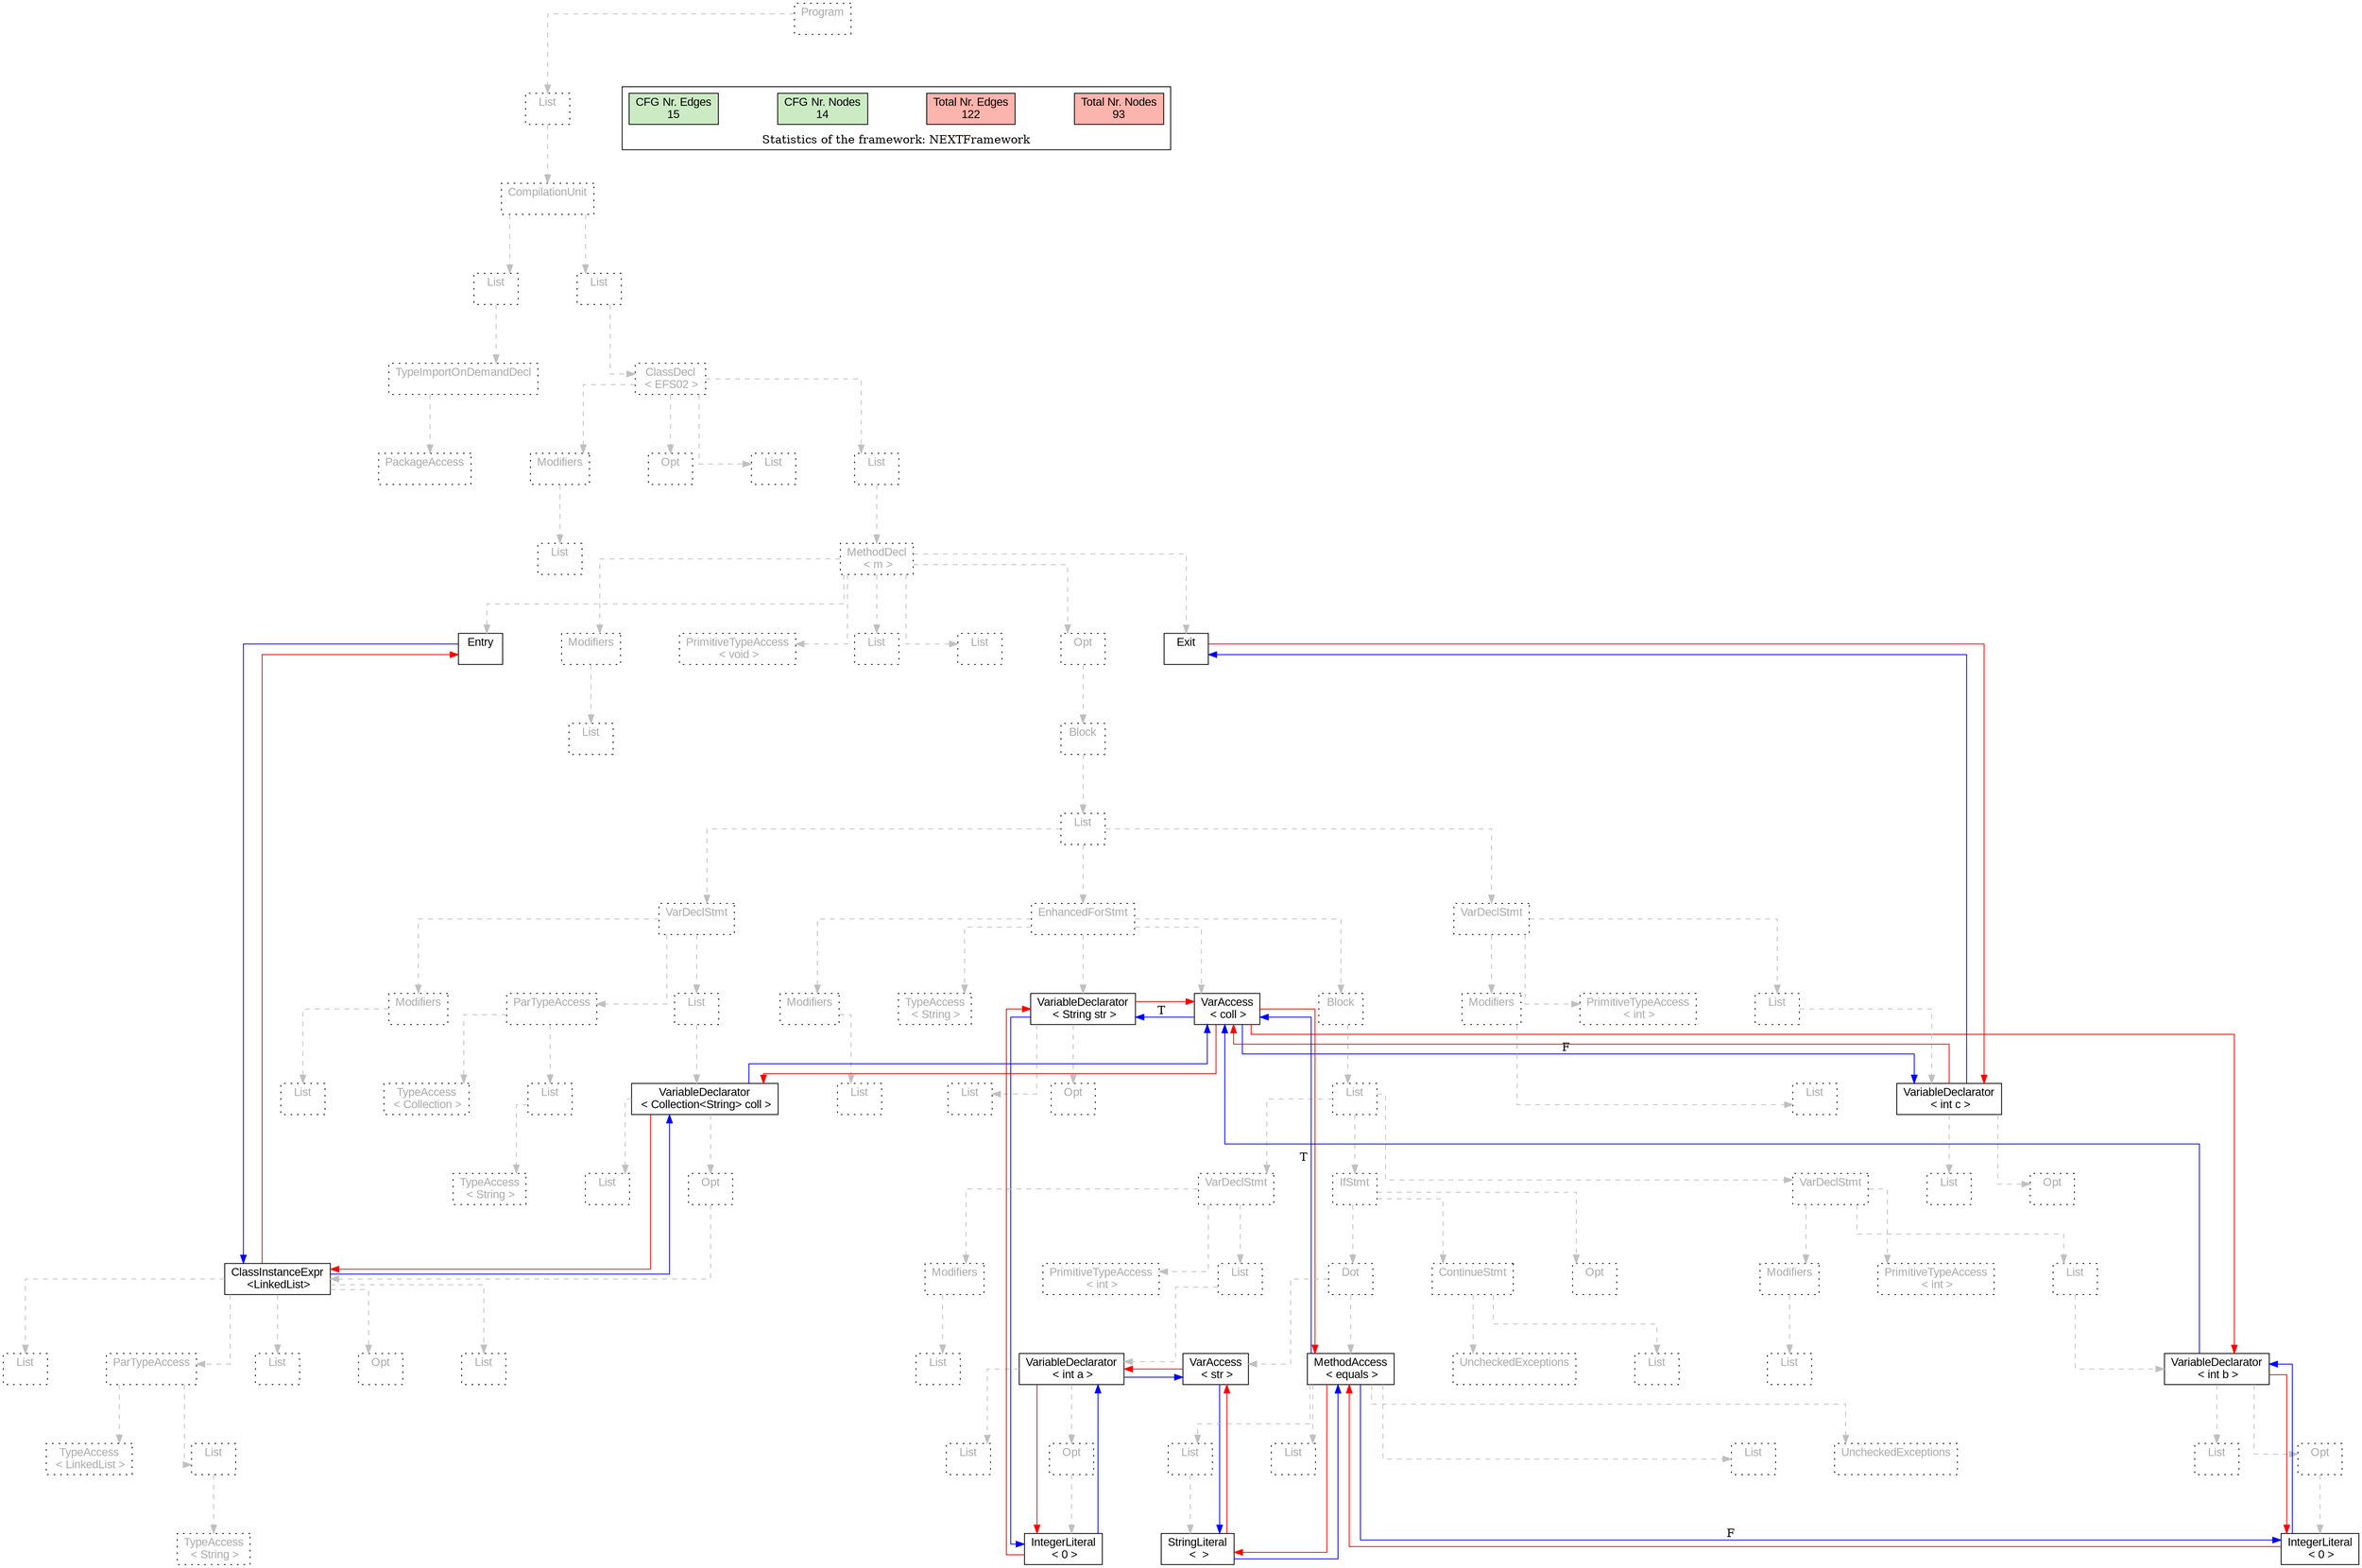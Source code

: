 digraph G {
graph [splines=ortho, nodesep="1", ranksep="1"]
node [shape=rect, fontname=Arial];
{ rank = same; "Program[0]"}
{ rank = same; "List[1]"}
{ rank = same; "CompilationUnit[2]"}
{ rank = same; "List[3]"; "List[6]"}
{ rank = same; "TypeImportOnDemandDecl[4]"; "ClassDecl[7]"}
{ rank = same; "PackageAccess[5]"; "Modifiers[8]"; "Opt[10]"; "List[11]"; "List[12]"}
{ rank = same; "List[9]"; "MethodDecl[13]"}
{ rank = same; "Entry[14]"; "Modifiers[15]"; "PrimitiveTypeAccess[17]"; "List[18]"; "List[19]"; "Opt[20]"; "Exit[21]"}
{ rank = same; "List[16]"; "Block[21]"}
{ rank = same; "List[22]"}
{ rank = same; "VarDeclStmt[23]"; "EnhancedForStmt[43]"; "VarDeclStmt[84]"}
{ rank = same; "Modifiers[24]"; "ParTypeAccess[26]"; "List[30]"; "Modifiers[44]"; "TypeAccess[46]"; "VariableDeclarator[47]"; "VarAccess[50]"; "Block[51]"; "Modifiers[85]"; "PrimitiveTypeAccess[87]"; "List[88]"}
{ rank = same; "List[25]"; "TypeAccess[27]"; "List[28]"; "VariableDeclarator[31]"; "List[45]"; "List[48]"; "Opt[49]"; "List[52]"; "List[86]"; "VariableDeclarator[89]"}
{ rank = same; "TypeAccess[29]"; "List[32]"; "Opt[33]"; "VarDeclStmt[53]"; "IfStmt[62]"; "VarDeclStmt[75]"; "List[90]"; "Opt[91]"}
{ rank = same; "ClassInstanceExpr[34]"; "Modifiers[54]"; "PrimitiveTypeAccess[56]"; "List[57]"; "Dot[63]"; "ContinueStmt[71]"; "Opt[74]"; "Modifiers[76]"; "PrimitiveTypeAccess[78]"; "List[79]"}
{ rank = same; "ParTypeAccess[35]"; "List[39]"; "Opt[40]"; "List[41]"; "List[42]"; "List[55]"; "VariableDeclarator[58]"; "VarAccess[64]"; "MethodAccess[65]"; "List[73]"; "UncheckedExceptions[72]"; "List[77]"; "VariableDeclarator[80]"}
{ rank = same; "TypeAccess[36]"; "List[37]"; "List[59]"; "Opt[60]"; "List[67]"; "List[69]"; "List[70]"; "UncheckedExceptions[66]"; "List[81]"; "Opt[82]"}
{ rank = same; "TypeAccess[38]"; "IntegerLiteral[61]"; "StringLiteral[68]"; "IntegerLiteral[83]"}
"Program[0]" [label="Program\n ", style= dotted   fillcolor="#eeeeee" fontcolor="#aaaaaa"  ]
"List[1]" [label="List\n ", style= dotted   fillcolor="#eeeeee" fontcolor="#aaaaaa"  ]
"CompilationUnit[2]" [label="CompilationUnit\n ", style= dotted   fillcolor="#eeeeee" fontcolor="#aaaaaa"  ]
"List[3]" [label="List\n ", style= dotted   fillcolor="#eeeeee" fontcolor="#aaaaaa"  ]
"TypeImportOnDemandDecl[4]" [label="TypeImportOnDemandDecl\n ", style= dotted   fillcolor="#eeeeee" fontcolor="#aaaaaa"  ]
"PackageAccess[5]" [label="PackageAccess\n ", style= dotted   fillcolor="#eeeeee" fontcolor="#aaaaaa"  ]
"List[6]" [label="List\n ", style= dotted   fillcolor="#eeeeee" fontcolor="#aaaaaa"  ]
"ClassDecl[7]" [label="ClassDecl\n < EFS02 >", style= dotted   fillcolor="#eeeeee" fontcolor="#aaaaaa"  ]
"Modifiers[8]" [label="Modifiers\n ", style= dotted   fillcolor="#eeeeee" fontcolor="#aaaaaa"  ]
"List[9]" [label="List\n ", style= dotted   fillcolor="#eeeeee" fontcolor="#aaaaaa"  ]
"Opt[10]" [label="Opt\n ", style= dotted   fillcolor="#eeeeee" fontcolor="#aaaaaa"  ]
"List[11]" [label="List\n ", style= dotted   fillcolor="#eeeeee" fontcolor="#aaaaaa"  ]
"List[12]" [label="List\n ", style= dotted   fillcolor="#eeeeee" fontcolor="#aaaaaa"  ]
"MethodDecl[13]" [label="MethodDecl\n < m >", style= dotted   fillcolor="#eeeeee" fontcolor="#aaaaaa"  ]
"Entry[14]" [label="Entry\n ", fillcolor=white   style=filled  ]
"Modifiers[15]" [label="Modifiers\n ", style= dotted   fillcolor="#eeeeee" fontcolor="#aaaaaa"  ]
"List[16]" [label="List\n ", style= dotted   fillcolor="#eeeeee" fontcolor="#aaaaaa"  ]
"PrimitiveTypeAccess[17]" [label="PrimitiveTypeAccess\n < void >", style= dotted   fillcolor="#eeeeee" fontcolor="#aaaaaa"  ]
"List[18]" [label="List\n ", style= dotted   fillcolor="#eeeeee" fontcolor="#aaaaaa"  ]
"List[19]" [label="List\n ", style= dotted   fillcolor="#eeeeee" fontcolor="#aaaaaa"  ]
"Opt[20]" [label="Opt\n ", style= dotted   fillcolor="#eeeeee" fontcolor="#aaaaaa"  ]
"Block[21]" [label="Block\n ", style= dotted   fillcolor="#eeeeee" fontcolor="#aaaaaa"  ]
"List[22]" [label="List\n ", style= dotted   fillcolor="#eeeeee" fontcolor="#aaaaaa"  ]
"VarDeclStmt[23]" [label="VarDeclStmt\n ", style= dotted   fillcolor="#eeeeee" fontcolor="#aaaaaa"  ]
"Modifiers[24]" [label="Modifiers\n ", style= dotted   fillcolor="#eeeeee" fontcolor="#aaaaaa"  ]
"List[25]" [label="List\n ", style= dotted   fillcolor="#eeeeee" fontcolor="#aaaaaa"  ]
"ParTypeAccess[26]" [label="ParTypeAccess\n ", style= dotted   fillcolor="#eeeeee" fontcolor="#aaaaaa"  ]
"TypeAccess[27]" [label="TypeAccess\n < Collection >", style= dotted   fillcolor="#eeeeee" fontcolor="#aaaaaa"  ]
"List[28]" [label="List\n ", style= dotted   fillcolor="#eeeeee" fontcolor="#aaaaaa"  ]
"TypeAccess[29]" [label="TypeAccess\n < String >", style= dotted   fillcolor="#eeeeee" fontcolor="#aaaaaa"  ]
"List[30]" [label="List\n ", style= dotted   fillcolor="#eeeeee" fontcolor="#aaaaaa"  ]
"VariableDeclarator[31]" [label="VariableDeclarator\n < Collection<String> coll >", fillcolor=white   style=filled  ]
"List[32]" [label="List\n ", style= dotted   fillcolor="#eeeeee" fontcolor="#aaaaaa"  ]
"Opt[33]" [label="Opt\n ", style= dotted   fillcolor="#eeeeee" fontcolor="#aaaaaa"  ]
"ClassInstanceExpr[34]" [label="ClassInstanceExpr\n <LinkedList>", fillcolor=white   style=filled  ]
"ParTypeAccess[35]" [label="ParTypeAccess\n ", style= dotted   fillcolor="#eeeeee" fontcolor="#aaaaaa"  ]
"TypeAccess[36]" [label="TypeAccess\n < LinkedList >", style= dotted   fillcolor="#eeeeee" fontcolor="#aaaaaa"  ]
"List[37]" [label="List\n ", style= dotted   fillcolor="#eeeeee" fontcolor="#aaaaaa"  ]
"TypeAccess[38]" [label="TypeAccess\n < String >", style= dotted   fillcolor="#eeeeee" fontcolor="#aaaaaa"  ]
"List[39]" [label="List\n ", style= dotted   fillcolor="#eeeeee" fontcolor="#aaaaaa"  ]
"Opt[40]" [label="Opt\n ", style= dotted   fillcolor="#eeeeee" fontcolor="#aaaaaa"  ]
"List[41]" [label="List\n ", style= dotted   fillcolor="#eeeeee" fontcolor="#aaaaaa"  ]
"List[42]" [label="List\n ", style= dotted   fillcolor="#eeeeee" fontcolor="#aaaaaa"  ]
"EnhancedForStmt[43]" [label="EnhancedForStmt\n ", style= dotted   fillcolor="#eeeeee" fontcolor="#aaaaaa"  ]
"Modifiers[44]" [label="Modifiers\n ", style= dotted   fillcolor="#eeeeee" fontcolor="#aaaaaa"  ]
"List[45]" [label="List\n ", style= dotted   fillcolor="#eeeeee" fontcolor="#aaaaaa"  ]
"TypeAccess[46]" [label="TypeAccess\n < String >", style= dotted   fillcolor="#eeeeee" fontcolor="#aaaaaa"  ]
"VariableDeclarator[47]" [label="VariableDeclarator\n < String str >", fillcolor=white   style=filled  ]
"List[48]" [label="List\n ", style= dotted   fillcolor="#eeeeee" fontcolor="#aaaaaa"  ]
"Opt[49]" [label="Opt\n ", style= dotted   fillcolor="#eeeeee" fontcolor="#aaaaaa"  ]
"VarAccess[50]" [label="VarAccess\n < coll >", fillcolor=white   style=filled  ]
"Block[51]" [label="Block\n ", style= dotted   fillcolor="#eeeeee" fontcolor="#aaaaaa"  ]
"List[52]" [label="List\n ", style= dotted   fillcolor="#eeeeee" fontcolor="#aaaaaa"  ]
"VarDeclStmt[53]" [label="VarDeclStmt\n ", style= dotted   fillcolor="#eeeeee" fontcolor="#aaaaaa"  ]
"Modifiers[54]" [label="Modifiers\n ", style= dotted   fillcolor="#eeeeee" fontcolor="#aaaaaa"  ]
"List[55]" [label="List\n ", style= dotted   fillcolor="#eeeeee" fontcolor="#aaaaaa"  ]
"PrimitiveTypeAccess[56]" [label="PrimitiveTypeAccess\n < int >", style= dotted   fillcolor="#eeeeee" fontcolor="#aaaaaa"  ]
"List[57]" [label="List\n ", style= dotted   fillcolor="#eeeeee" fontcolor="#aaaaaa"  ]
"VariableDeclarator[58]" [label="VariableDeclarator\n < int a >", fillcolor=white   style=filled  ]
"List[59]" [label="List\n ", style= dotted   fillcolor="#eeeeee" fontcolor="#aaaaaa"  ]
"Opt[60]" [label="Opt\n ", style= dotted   fillcolor="#eeeeee" fontcolor="#aaaaaa"  ]
"IntegerLiteral[61]" [label="IntegerLiteral\n < 0 >", fillcolor=white   style=filled  ]
"IfStmt[62]" [label="IfStmt\n ", style= dotted   fillcolor="#eeeeee" fontcolor="#aaaaaa"  ]
"Dot[63]" [label="Dot\n ", style= dotted   fillcolor="#eeeeee" fontcolor="#aaaaaa"  ]
"VarAccess[64]" [label="VarAccess\n < str >", fillcolor=white   style=filled  ]
"MethodAccess[65]" [label="MethodAccess\n < equals >", fillcolor=white   style=filled  ]
"List[67]" [label="List\n ", style= dotted   fillcolor="#eeeeee" fontcolor="#aaaaaa"  ]
"StringLiteral[68]" [label="StringLiteral\n <  >", fillcolor=white   style=filled  ]
"List[69]" [label="List\n ", style= dotted   fillcolor="#eeeeee" fontcolor="#aaaaaa"  ]
"List[70]" [label="List\n ", style= dotted   fillcolor="#eeeeee" fontcolor="#aaaaaa"  ]
"UncheckedExceptions[66]" [label="UncheckedExceptions\n ", style= dotted   fillcolor="#eeeeee" fontcolor="#aaaaaa"  ]
"ContinueStmt[71]" [label="ContinueStmt\n ", style= dotted   fillcolor="#eeeeee" fontcolor="#aaaaaa"  ]
"List[73]" [label="List\n ", style= dotted   fillcolor="#eeeeee" fontcolor="#aaaaaa"  ]
"UncheckedExceptions[72]" [label="UncheckedExceptions\n ", style= dotted   fillcolor="#eeeeee" fontcolor="#aaaaaa"  ]
"Opt[74]" [label="Opt\n ", style= dotted   fillcolor="#eeeeee" fontcolor="#aaaaaa"  ]
"VarDeclStmt[75]" [label="VarDeclStmt\n ", style= dotted   fillcolor="#eeeeee" fontcolor="#aaaaaa"  ]
"Modifiers[76]" [label="Modifiers\n ", style= dotted   fillcolor="#eeeeee" fontcolor="#aaaaaa"  ]
"List[77]" [label="List\n ", style= dotted   fillcolor="#eeeeee" fontcolor="#aaaaaa"  ]
"PrimitiveTypeAccess[78]" [label="PrimitiveTypeAccess\n < int >", style= dotted   fillcolor="#eeeeee" fontcolor="#aaaaaa"  ]
"List[79]" [label="List\n ", style= dotted   fillcolor="#eeeeee" fontcolor="#aaaaaa"  ]
"VariableDeclarator[80]" [label="VariableDeclarator\n < int b >", fillcolor=white   style=filled  ]
"List[81]" [label="List\n ", style= dotted   fillcolor="#eeeeee" fontcolor="#aaaaaa"  ]
"Opt[82]" [label="Opt\n ", style= dotted   fillcolor="#eeeeee" fontcolor="#aaaaaa"  ]
"IntegerLiteral[83]" [label="IntegerLiteral\n < 0 >", fillcolor=white   style=filled  ]
"VarDeclStmt[84]" [label="VarDeclStmt\n ", style= dotted   fillcolor="#eeeeee" fontcolor="#aaaaaa"  ]
"Modifiers[85]" [label="Modifiers\n ", style= dotted   fillcolor="#eeeeee" fontcolor="#aaaaaa"  ]
"List[86]" [label="List\n ", style= dotted   fillcolor="#eeeeee" fontcolor="#aaaaaa"  ]
"PrimitiveTypeAccess[87]" [label="PrimitiveTypeAccess\n < int >", style= dotted   fillcolor="#eeeeee" fontcolor="#aaaaaa"  ]
"List[88]" [label="List\n ", style= dotted   fillcolor="#eeeeee" fontcolor="#aaaaaa"  ]
"VariableDeclarator[89]" [label="VariableDeclarator\n < int c >", fillcolor=white   style=filled  ]
"List[90]" [label="List\n ", style= dotted   fillcolor="#eeeeee" fontcolor="#aaaaaa"  ]
"Opt[91]" [label="Opt\n ", style= dotted   fillcolor="#eeeeee" fontcolor="#aaaaaa"  ]
"Exit[21]" [label="Exit\n ", fillcolor=white   style=filled  ]
"TypeImportOnDemandDecl[4]" -> "PackageAccess[5]" [style=dashed, color=gray]
"List[3]" -> "TypeImportOnDemandDecl[4]" [style=dashed, color=gray]
"CompilationUnit[2]" -> "List[3]" [style=dashed, color=gray]
"Modifiers[8]" -> "List[9]" [style=dashed, color=gray]
"ClassDecl[7]" -> "Modifiers[8]" [style=dashed, color=gray]
"ClassDecl[7]" -> "Opt[10]" [style=dashed, color=gray]
"ClassDecl[7]" -> "List[11]" [style=dashed, color=gray]
"MethodDecl[13]" -> "Entry[14]" [style=dashed, color=gray]
"Modifiers[15]" -> "List[16]" [style=dashed, color=gray]
"MethodDecl[13]" -> "Modifiers[15]" [style=dashed, color=gray]
"MethodDecl[13]" -> "PrimitiveTypeAccess[17]" [style=dashed, color=gray]
"MethodDecl[13]" -> "List[18]" [style=dashed, color=gray]
"MethodDecl[13]" -> "List[19]" [style=dashed, color=gray]
"Modifiers[24]" -> "List[25]" [style=dashed, color=gray]
"VarDeclStmt[23]" -> "Modifiers[24]" [style=dashed, color=gray]
"ParTypeAccess[26]" -> "TypeAccess[27]" [style=dashed, color=gray]
"List[28]" -> "TypeAccess[29]" [style=dashed, color=gray]
"ParTypeAccess[26]" -> "List[28]" [style=dashed, color=gray]
"VarDeclStmt[23]" -> "ParTypeAccess[26]" [style=dashed, color=gray]
"VariableDeclarator[31]" -> "List[32]" [style=dashed, color=gray]
"ParTypeAccess[35]" -> "TypeAccess[36]" [style=dashed, color=gray]
"List[37]" -> "TypeAccess[38]" [style=dashed, color=gray]
"ParTypeAccess[35]" -> "List[37]" [style=dashed, color=gray]
"ClassInstanceExpr[34]" -> "ParTypeAccess[35]" [style=dashed, color=gray]
"ClassInstanceExpr[34]" -> "List[39]" [style=dashed, color=gray]
"ClassInstanceExpr[34]" -> "Opt[40]" [style=dashed, color=gray]
"ClassInstanceExpr[34]" -> "List[41]" [style=dashed, color=gray]
"ClassInstanceExpr[34]" -> "List[42]" [style=dashed, color=gray]
"Opt[33]" -> "ClassInstanceExpr[34]" [style=dashed, color=gray]
"VariableDeclarator[31]" -> "Opt[33]" [style=dashed, color=gray]
"List[30]" -> "VariableDeclarator[31]" [style=dashed, color=gray]
"VarDeclStmt[23]" -> "List[30]" [style=dashed, color=gray]
"List[22]" -> "VarDeclStmt[23]" [style=dashed, color=gray]
"Modifiers[44]" -> "List[45]" [style=dashed, color=gray]
"EnhancedForStmt[43]" -> "Modifiers[44]" [style=dashed, color=gray]
"EnhancedForStmt[43]" -> "TypeAccess[46]" [style=dashed, color=gray]
"VariableDeclarator[47]" -> "List[48]" [style=dashed, color=gray]
"VariableDeclarator[47]" -> "Opt[49]" [style=dashed, color=gray]
"EnhancedForStmt[43]" -> "VariableDeclarator[47]" [style=dashed, color=gray]
"EnhancedForStmt[43]" -> "VarAccess[50]" [style=dashed, color=gray]
"Modifiers[54]" -> "List[55]" [style=dashed, color=gray]
"VarDeclStmt[53]" -> "Modifiers[54]" [style=dashed, color=gray]
"VarDeclStmt[53]" -> "PrimitiveTypeAccess[56]" [style=dashed, color=gray]
"VariableDeclarator[58]" -> "List[59]" [style=dashed, color=gray]
"Opt[60]" -> "IntegerLiteral[61]" [style=dashed, color=gray]
"VariableDeclarator[58]" -> "Opt[60]" [style=dashed, color=gray]
"List[57]" -> "VariableDeclarator[58]" [style=dashed, color=gray]
"VarDeclStmt[53]" -> "List[57]" [style=dashed, color=gray]
"List[52]" -> "VarDeclStmt[53]" [style=dashed, color=gray]
"Dot[63]" -> "VarAccess[64]" [style=dashed, color=gray]
"List[67]" -> "StringLiteral[68]" [style=dashed, color=gray]
"MethodAccess[65]" -> "List[67]" [style=dashed, color=gray]
"MethodAccess[65]" -> "List[69]" [style=dashed, color=gray]
"MethodAccess[65]" -> "List[70]" [style=dashed, color=gray]
"MethodAccess[65]" -> "UncheckedExceptions[66]" [style=dashed, color=gray]
"Dot[63]" -> "MethodAccess[65]" [style=dashed, color=gray]
"IfStmt[62]" -> "Dot[63]" [style=dashed, color=gray]
"ContinueStmt[71]" -> "List[73]" [style=dashed, color=gray]
"ContinueStmt[71]" -> "UncheckedExceptions[72]" [style=dashed, color=gray]
"IfStmt[62]" -> "ContinueStmt[71]" [style=dashed, color=gray]
"IfStmt[62]" -> "Opt[74]" [style=dashed, color=gray]
"List[52]" -> "IfStmt[62]" [style=dashed, color=gray]
"Modifiers[76]" -> "List[77]" [style=dashed, color=gray]
"VarDeclStmt[75]" -> "Modifiers[76]" [style=dashed, color=gray]
"VarDeclStmt[75]" -> "PrimitiveTypeAccess[78]" [style=dashed, color=gray]
"VariableDeclarator[80]" -> "List[81]" [style=dashed, color=gray]
"Opt[82]" -> "IntegerLiteral[83]" [style=dashed, color=gray]
"VariableDeclarator[80]" -> "Opt[82]" [style=dashed, color=gray]
"List[79]" -> "VariableDeclarator[80]" [style=dashed, color=gray]
"VarDeclStmt[75]" -> "List[79]" [style=dashed, color=gray]
"List[52]" -> "VarDeclStmt[75]" [style=dashed, color=gray]
"Block[51]" -> "List[52]" [style=dashed, color=gray]
"EnhancedForStmt[43]" -> "Block[51]" [style=dashed, color=gray]
"List[22]" -> "EnhancedForStmt[43]" [style=dashed, color=gray]
"Modifiers[85]" -> "List[86]" [style=dashed, color=gray]
"VarDeclStmt[84]" -> "Modifiers[85]" [style=dashed, color=gray]
"VarDeclStmt[84]" -> "PrimitiveTypeAccess[87]" [style=dashed, color=gray]
"VariableDeclarator[89]" -> "List[90]" [style=dashed, color=gray]
"VariableDeclarator[89]" -> "Opt[91]" [style=dashed, color=gray]
"List[88]" -> "VariableDeclarator[89]" [style=dashed, color=gray]
"VarDeclStmt[84]" -> "List[88]" [style=dashed, color=gray]
"List[22]" -> "VarDeclStmt[84]" [style=dashed, color=gray]
"Block[21]" -> "List[22]" [style=dashed, color=gray]
"Opt[20]" -> "Block[21]" [style=dashed, color=gray]
"MethodDecl[13]" -> "Opt[20]" [style=dashed, color=gray]
"MethodDecl[13]" -> "Exit[21]" [style=dashed, color=gray]
"List[12]" -> "MethodDecl[13]" [style=dashed, color=gray]
"ClassDecl[7]" -> "List[12]" [style=dashed, color=gray]
"List[6]" -> "ClassDecl[7]" [style=dashed, color=gray]
"CompilationUnit[2]" -> "List[6]" [style=dashed, color=gray]
"List[1]" -> "CompilationUnit[2]" [style=dashed, color=gray]
"Program[0]" -> "List[1]" [style=dashed, color=gray]
"VariableDeclarator[80]" -> "VarAccess[50]" [color=blue, constraint=false, xlabel=" "] 
"VariableDeclarator[80]" -> "IntegerLiteral[83]" [color=red, constraint=false]
"IntegerLiteral[83]" -> "VariableDeclarator[80]" [color=blue, constraint=false, xlabel=" "] 
"IntegerLiteral[83]" -> "MethodAccess[65]" [color=red, constraint=false]
"MethodAccess[65]" -> "VarAccess[50]" [color=blue, constraint=false, xlabel="T "] 
"MethodAccess[65]" -> "IntegerLiteral[83]" [color=blue, constraint=false, xlabel="F "] 
"MethodAccess[65]" -> "StringLiteral[68]" [color=red, constraint=false]
"StringLiteral[68]" -> "MethodAccess[65]" [color=blue, constraint=false, xlabel=" "] 
"StringLiteral[68]" -> "VarAccess[64]" [color=red, constraint=false]
"VarAccess[64]" -> "StringLiteral[68]" [color=blue, constraint=false, xlabel=" "] 
"VarAccess[64]" -> "VariableDeclarator[58]" [color=red, constraint=false]
"VariableDeclarator[58]" -> "VarAccess[64]" [color=blue, constraint=false, xlabel=" "] 
"VariableDeclarator[58]" -> "IntegerLiteral[61]" [color=red, constraint=false]
"IntegerLiteral[61]" -> "VariableDeclarator[58]" [color=blue, constraint=false, xlabel=" "] 
"IntegerLiteral[61]" -> "VariableDeclarator[47]" [color=red, constraint=false]
"VariableDeclarator[47]" -> "IntegerLiteral[61]" [color=blue, constraint=false, xlabel=" "] 
"VariableDeclarator[47]" -> "VarAccess[50]" [color=red, constraint=false]
"Exit[21]" -> "VariableDeclarator[89]" [color=red, constraint=false]
"VariableDeclarator[89]" -> "Exit[21]" [color=blue, constraint=false, xlabel=" "] 
"VariableDeclarator[89]" -> "VarAccess[50]" [color=red, constraint=false]
"VarAccess[50]" -> "VariableDeclarator[47]" [color=blue, constraint=false, xlabel="T "] 
"VarAccess[50]" -> "VariableDeclarator[89]" [color=blue, constraint=false, xlabel="F "] 
"VarAccess[50]" -> "VariableDeclarator[31]" [color=red, constraint=false]
"VarAccess[50]" -> "MethodAccess[65]" [color=red, constraint=false]
"VarAccess[50]" -> "VariableDeclarator[80]" [color=red, constraint=false]
"VariableDeclarator[31]" -> "VarAccess[50]" [color=blue, constraint=false, xlabel=" "] 
"VariableDeclarator[31]" -> "ClassInstanceExpr[34]" [color=red, constraint=false]
"ClassInstanceExpr[34]" -> "VariableDeclarator[31]" [color=blue, constraint=false, xlabel=" "] 
"ClassInstanceExpr[34]" -> "Entry[14]" [color=red, constraint=false]
"Entry[14]" -> "ClassInstanceExpr[34]" [color=blue, constraint=false, xlabel=" "] 
"List[3]" -> "List[6]" [style=invis]
"Modifiers[8]" -> "Opt[10]" -> "List[11]" -> "List[12]" [style=invis]
"Entry[14]" -> "Modifiers[15]" -> "PrimitiveTypeAccess[17]" -> "List[18]" -> "List[19]" -> "Opt[20]" -> "Exit[21]" [style=invis]
"VarDeclStmt[23]" -> "EnhancedForStmt[43]" -> "VarDeclStmt[84]" [style=invis]
"Modifiers[24]" -> "ParTypeAccess[26]" -> "List[30]" [style=invis]
"TypeAccess[27]" -> "List[28]" [style=invis]
"List[32]" -> "Opt[33]" [style=invis]
"ParTypeAccess[35]" -> "List[39]" -> "Opt[40]" [style=invis]
"TypeAccess[36]" -> "List[37]" [style=invis]
"Modifiers[44]" -> "TypeAccess[46]" -> "VariableDeclarator[47]" -> "VarAccess[50]" -> "Block[51]" [style=invis]
"List[48]" -> "Opt[49]" [style=invis]
"VarDeclStmt[53]" -> "IfStmt[62]" -> "VarDeclStmt[75]" [style=invis]
"Modifiers[54]" -> "PrimitiveTypeAccess[56]" -> "List[57]" [style=invis]
"List[59]" -> "Opt[60]" [style=invis]
"Dot[63]" -> "ContinueStmt[71]" -> "Opt[74]" [style=invis]
"VarAccess[64]" -> "MethodAccess[65]" [style=invis]
"Modifiers[76]" -> "PrimitiveTypeAccess[78]" -> "List[79]" [style=invis]
"List[81]" -> "Opt[82]" [style=invis]
"Modifiers[85]" -> "PrimitiveTypeAccess[87]" -> "List[88]" [style=invis]
"List[90]" -> "Opt[91]" [style=invis]

subgraph cluster_legend {
{node [style=filled, fillcolor=1, colorscheme="pastel13"]
Nodes [label="Total Nr. Nodes
93", fillcolor=1]
Edges [label="Total Nr. Edges
122", fillcolor=1]
NodesCFG [label="CFG Nr. Nodes
14", fillcolor=3]
EdgesCFG [label="CFG Nr. Edges
15", fillcolor=3]
Nodes-> "Program[0]" -> NodesCFG  [style="invis"]
Edges -> "Program[0]" ->EdgesCFG [style="invis"]}
label = "Statistics of the framework: NEXTFramework"
style="solid"
ranksep=0.05
nodesep=0.01
labelloc = b
len=2
}}
